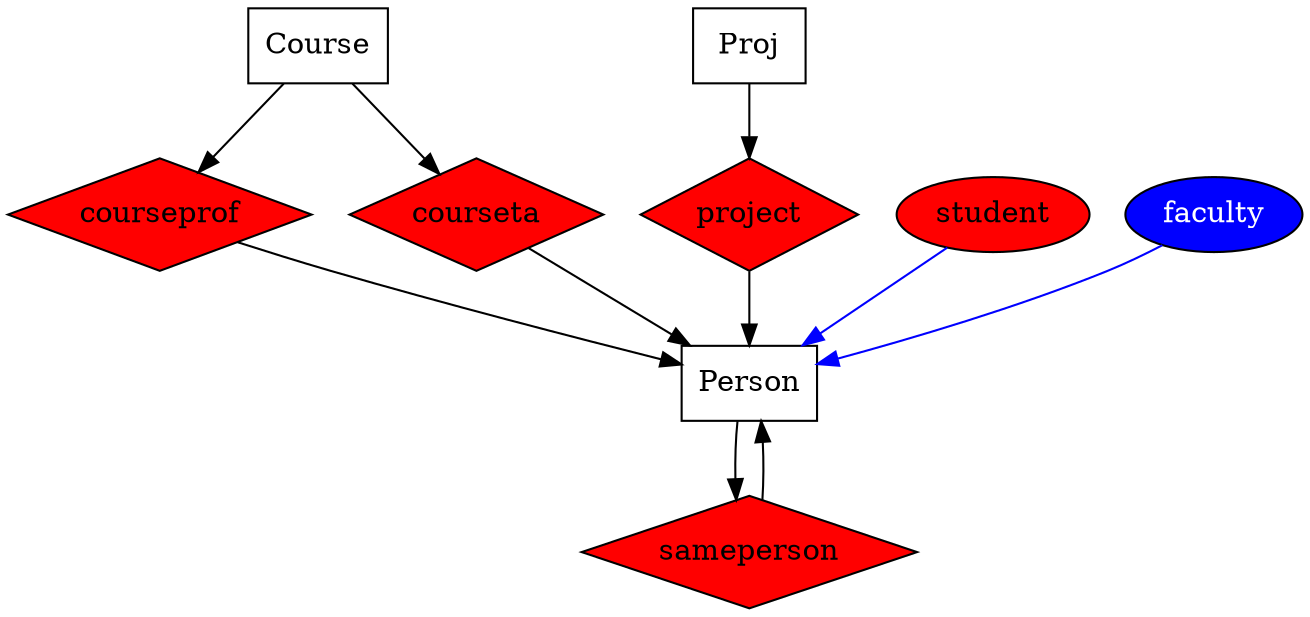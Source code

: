 digraph G {
    style="filled";
    edge [comment="Wildcard node added automatic in EG."];
    node [comment="Wildcard node added automatic in EG."];
    "Course" [shape="box"];
    "Person" [shape="box"];
    "project" [width="0.5", 
               style="filled", 
               orientation="45.0", 
               shape="polygon", 
               fillcolor="red", 
               height="0.75"];
    "student" [style="filled", 
               fillcolor="red"];
    "courseprof" [width="0.5", 
                  style="filled", 
                  orientation="45.0", 
                  height="0.75", 
                  shape="polygon", 
                  fillcolor="red", 
                  distortion="0.0"];
    "courseta" [orientation="45.0", 
                shape="polygon", 
                style="filled", 
                fillcolor="red", 
                height="0.75"];
    "Proj" [shape="box"];
    "sameperson" [orientation="45.0", 
                  shape="polygon", 
                  style="filled", 
                  fillcolor="red", 
                  height="0.75"];
    "Person" -> "sameperson";
    "sameperson" -> "Person";
    "project" -> "Person";
    "Proj" -> "project";
    "student" -> "Person"  [color="blue", 
                            style="solid"];
    "Course" -> "courseta";
    "courseta" -> "Person";
    "Course" -> "courseprof";
    "courseprof" -> "Person";
    "faculty" [fontcolor="white", 
               shape="ellipse", 
               style="filled", 
               fillcolor="blue"];
    "faculty" -> "Person"  [color="blue"];
}
